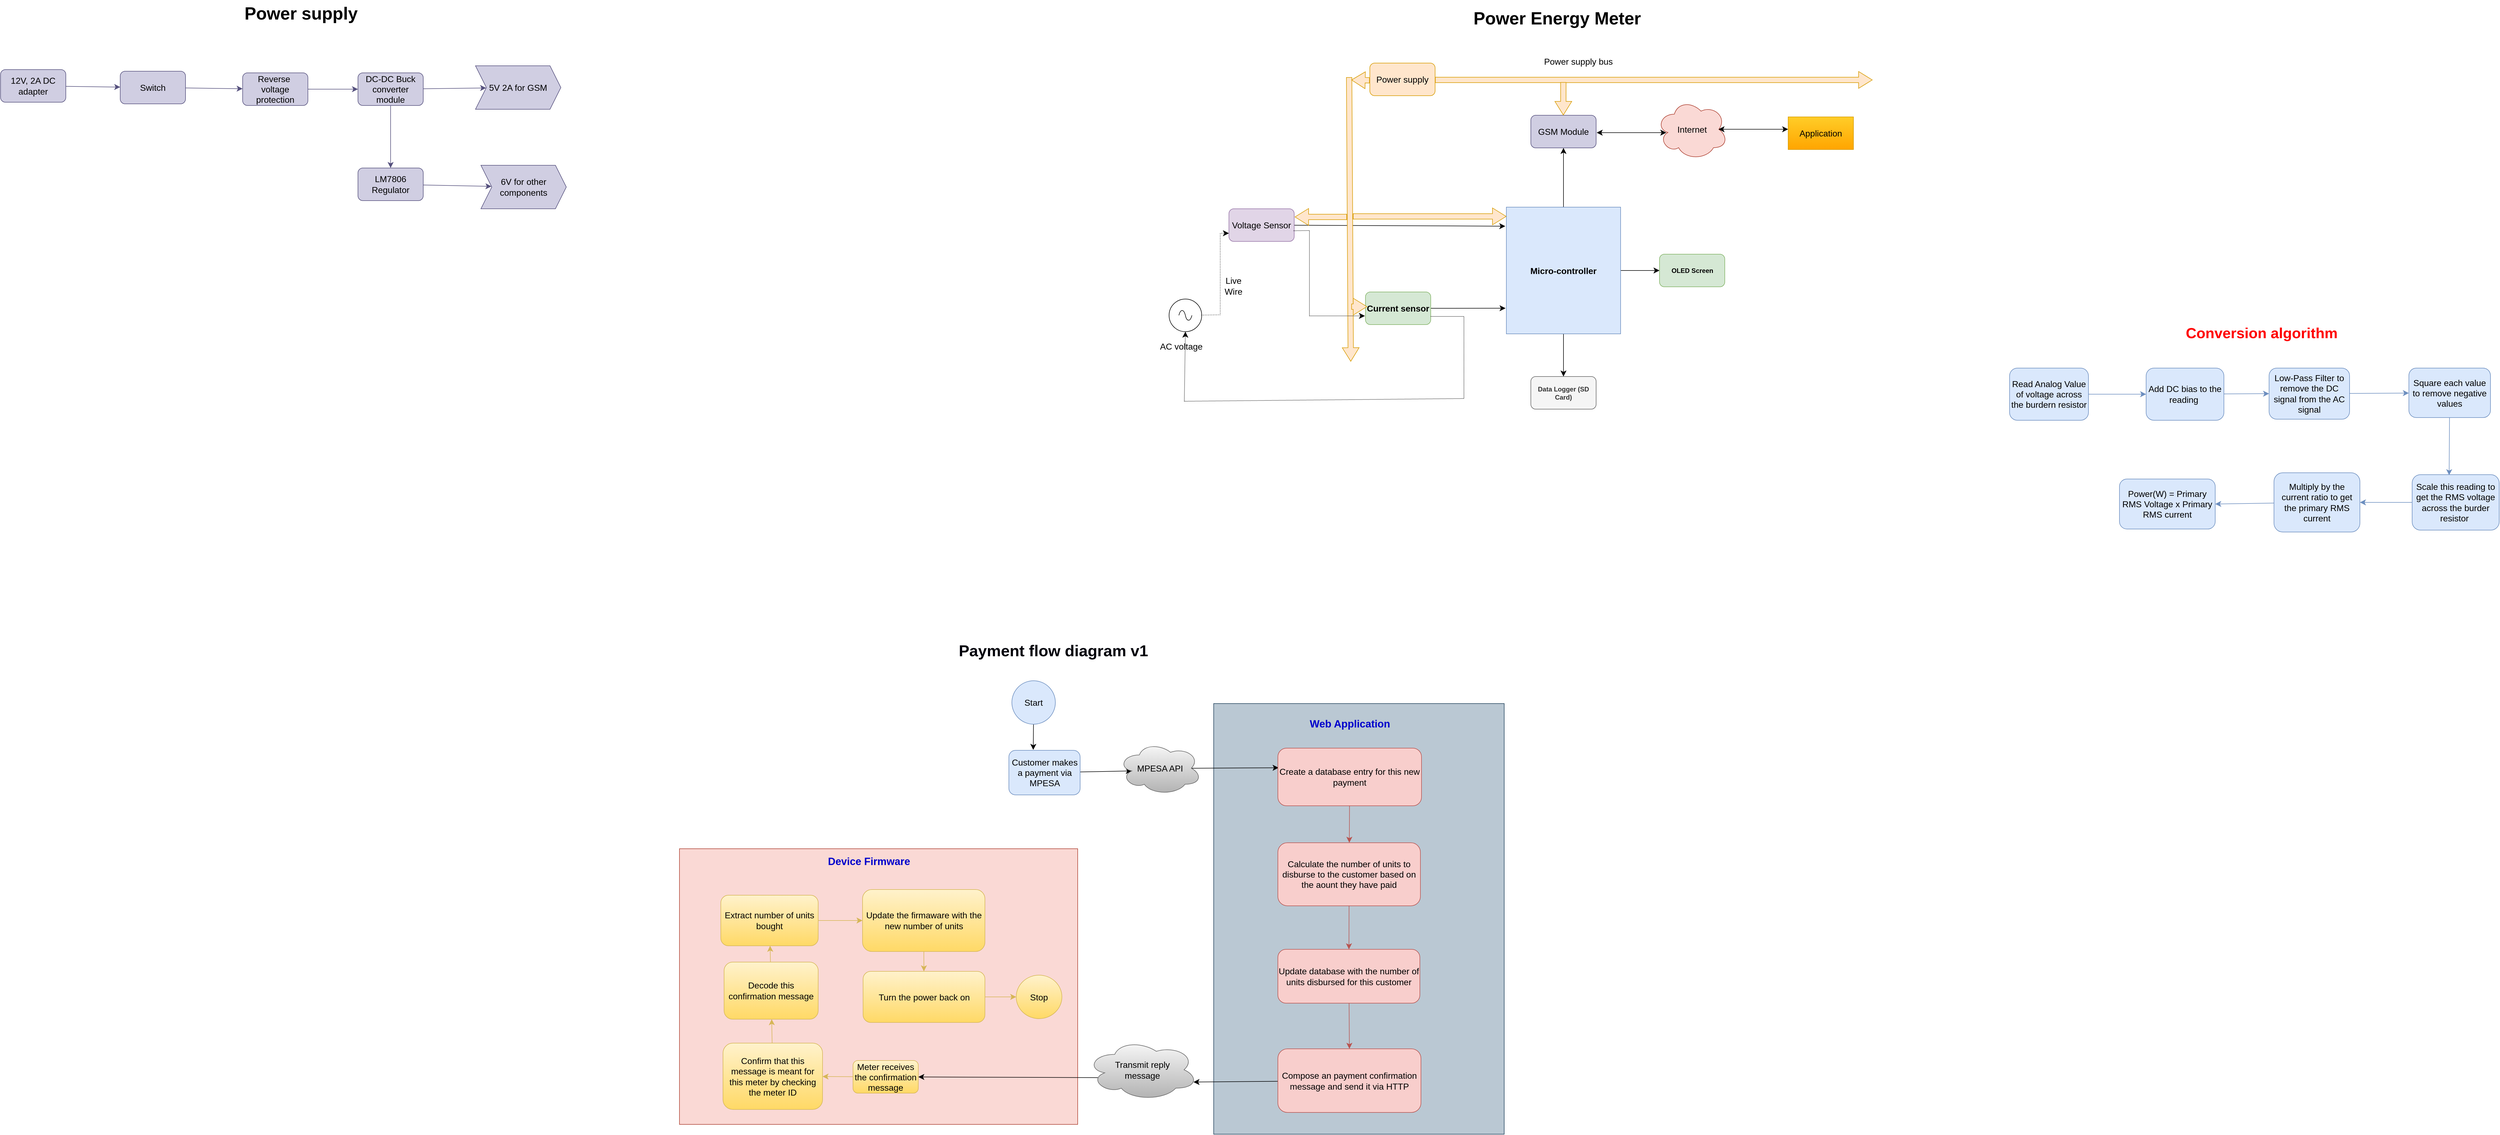 <mxfile version="21.5.1" type="device">
  <diagram name="Page-1" id="AaUq_ZtWOVlTvAVf8FJu">
    <mxGraphModel dx="3646" dy="1063" grid="0" gridSize="10" guides="1" tooltips="1" connect="1" arrows="1" fold="1" page="0" pageScale="1" pageWidth="1654" pageHeight="1169" math="0" shadow="0">
      <root>
        <mxCell id="0" />
        <mxCell id="1" parent="0" />
        <mxCell id="z7cpHbuFiQcaJVe0481w-37" value="" style="whiteSpace=wrap;html=1;fontSize=16;fillColor=#fad9d5;strokeColor=#ae4132;" parent="1" vertex="1">
          <mxGeometry x="-1547" y="1273" width="732" height="507" as="geometry" />
        </mxCell>
        <mxCell id="z7cpHbuFiQcaJVe0481w-19" value="" style="whiteSpace=wrap;html=1;fontSize=16;fillColor=#bac8d3;strokeColor=#23445d;" parent="1" vertex="1">
          <mxGeometry x="-565" y="1006" width="534" height="792" as="geometry" />
        </mxCell>
        <mxCell id="3SbGRUDJCTW1QEdlGTZe-13" style="edgeStyle=none;curved=1;rounded=0;orthogonalLoop=1;jettySize=auto;html=1;entryX=0.5;entryY=1;entryDx=0;entryDy=0;fontSize=12;startSize=8;endSize=8;" parent="1" source="3SbGRUDJCTW1QEdlGTZe-1" target="3SbGRUDJCTW1QEdlGTZe-7" edge="1">
          <mxGeometry relative="1" as="geometry" />
        </mxCell>
        <mxCell id="3SbGRUDJCTW1QEdlGTZe-39" style="edgeStyle=none;shape=connector;rounded=0;orthogonalLoop=1;jettySize=auto;html=1;entryX=0;entryY=0.5;entryDx=0;entryDy=0;labelBackgroundColor=default;strokeColor=default;fontFamily=Helvetica;fontSize=12;fontColor=default;endArrow=classic;startSize=8;endSize=8;" parent="1" source="3SbGRUDJCTW1QEdlGTZe-1" target="3SbGRUDJCTW1QEdlGTZe-38" edge="1">
          <mxGeometry relative="1" as="geometry" />
        </mxCell>
        <mxCell id="3SbGRUDJCTW1QEdlGTZe-41" style="edgeStyle=none;shape=connector;rounded=0;orthogonalLoop=1;jettySize=auto;html=1;entryX=0.5;entryY=0;entryDx=0;entryDy=0;labelBackgroundColor=default;strokeColor=default;fontFamily=Helvetica;fontSize=12;fontColor=default;endArrow=classic;startSize=8;endSize=8;" parent="1" source="3SbGRUDJCTW1QEdlGTZe-1" target="3SbGRUDJCTW1QEdlGTZe-40" edge="1">
          <mxGeometry relative="1" as="geometry" />
        </mxCell>
        <mxCell id="3SbGRUDJCTW1QEdlGTZe-1" value="&lt;b&gt;Micro-controller&lt;/b&gt;" style="whiteSpace=wrap;html=1;fontSize=16;fillColor=#dae8fc;strokeColor=#6c8ebf;" parent="1" vertex="1">
          <mxGeometry x="-27" y="93" width="210" height="233" as="geometry" />
        </mxCell>
        <mxCell id="3SbGRUDJCTW1QEdlGTZe-11" style="edgeStyle=none;curved=1;rounded=0;orthogonalLoop=1;jettySize=auto;html=1;fontSize=12;startSize=8;endSize=8;" parent="1" source="3SbGRUDJCTW1QEdlGTZe-3" edge="1">
          <mxGeometry relative="1" as="geometry">
            <mxPoint x="-29" y="128" as="targetPoint" />
          </mxGeometry>
        </mxCell>
        <mxCell id="3SbGRUDJCTW1QEdlGTZe-3" value="Voltage Sensor" style="rounded=1;whiteSpace=wrap;html=1;fontSize=16;fillColor=#e1d5e7;strokeColor=#9673a6;" parent="1" vertex="1">
          <mxGeometry x="-537" y="96" width="120" height="60" as="geometry" />
        </mxCell>
        <mxCell id="3SbGRUDJCTW1QEdlGTZe-12" style="edgeStyle=none;curved=1;rounded=0;orthogonalLoop=1;jettySize=auto;html=1;entryX=-0.007;entryY=0.798;entryDx=0;entryDy=0;entryPerimeter=0;fontSize=12;startSize=8;endSize=8;" parent="1" source="3SbGRUDJCTW1QEdlGTZe-5" target="3SbGRUDJCTW1QEdlGTZe-1" edge="1">
          <mxGeometry relative="1" as="geometry" />
        </mxCell>
        <mxCell id="3SbGRUDJCTW1QEdlGTZe-5" value="&lt;b&gt;Current sensor&lt;/b&gt;" style="rounded=1;whiteSpace=wrap;html=1;fontSize=16;fillColor=#d5e8d4;strokeColor=#82b366;" parent="1" vertex="1">
          <mxGeometry x="-286" y="249" width="120" height="60" as="geometry" />
        </mxCell>
        <mxCell id="3SbGRUDJCTW1QEdlGTZe-6" value="Power supply" style="rounded=1;whiteSpace=wrap;html=1;fontSize=16;fillColor=#ffe6cc;strokeColor=#d79b00;" parent="1" vertex="1">
          <mxGeometry x="-278" y="-172" width="120" height="60" as="geometry" />
        </mxCell>
        <mxCell id="3SbGRUDJCTW1QEdlGTZe-7" value="GSM Module" style="rounded=1;whiteSpace=wrap;html=1;fontSize=16;fillColor=#d0cee2;strokeColor=#56517e;" parent="1" vertex="1">
          <mxGeometry x="18" y="-76" width="120" height="60" as="geometry" />
        </mxCell>
        <mxCell id="3SbGRUDJCTW1QEdlGTZe-8" value="Internet" style="ellipse;shape=cloud;whiteSpace=wrap;html=1;fontSize=16;fillColor=#fad9d5;strokeColor=#ae4132;" parent="1" vertex="1">
          <mxGeometry x="249" y="-106" width="131" height="112" as="geometry" />
        </mxCell>
        <mxCell id="3SbGRUDJCTW1QEdlGTZe-9" value="Application" style="whiteSpace=wrap;html=1;fontSize=16;fillColor=#ffcd28;gradientColor=#ffa500;strokeColor=#d79b00;" parent="1" vertex="1">
          <mxGeometry x="491" y="-73" width="120" height="60" as="geometry" />
        </mxCell>
        <mxCell id="3SbGRUDJCTW1QEdlGTZe-18" value="" style="shape=flexArrow;endArrow=classic;html=1;rounded=0;fontSize=12;startSize=8;endSize=8;curved=1;fillColor=#ffe6cc;strokeColor=#d79b00;" parent="1" edge="1">
          <mxGeometry width="50" height="50" relative="1" as="geometry">
            <mxPoint x="-158" y="-141" as="sourcePoint" />
            <mxPoint x="646" y="-141" as="targetPoint" />
          </mxGeometry>
        </mxCell>
        <mxCell id="3SbGRUDJCTW1QEdlGTZe-19" value="" style="shape=flexArrow;endArrow=classic;html=1;rounded=0;fontSize=12;startSize=8;endSize=8;curved=1;fillColor=#ffe6cc;strokeColor=#d79b00;" parent="1" edge="1">
          <mxGeometry width="50" height="50" relative="1" as="geometry">
            <mxPoint x="-316" y="-146" as="sourcePoint" />
            <mxPoint x="-313" y="377" as="targetPoint" />
          </mxGeometry>
        </mxCell>
        <mxCell id="3SbGRUDJCTW1QEdlGTZe-20" value="" style="shape=flexArrow;endArrow=classic;html=1;rounded=0;fontSize=12;startSize=8;endSize=8;curved=1;fillColor=#ffe6cc;strokeColor=#d79b00;" parent="1" edge="1">
          <mxGeometry width="50" height="50" relative="1" as="geometry">
            <mxPoint x="-320" y="111" as="sourcePoint" />
            <mxPoint x="-416" y="111" as="targetPoint" />
          </mxGeometry>
        </mxCell>
        <mxCell id="3SbGRUDJCTW1QEdlGTZe-21" value="" style="shape=flexArrow;endArrow=classic;html=1;rounded=0;fontSize=12;startSize=8;endSize=8;curved=1;entryX=0;entryY=0.5;entryDx=0;entryDy=0;fillColor=#ffe6cc;strokeColor=#d79b00;" parent="1" edge="1">
          <mxGeometry width="50" height="50" relative="1" as="geometry">
            <mxPoint x="-312" y="276" as="sourcePoint" />
            <mxPoint x="-283" y="276" as="targetPoint" />
          </mxGeometry>
        </mxCell>
        <mxCell id="3SbGRUDJCTW1QEdlGTZe-24" value="" style="shape=flexArrow;endArrow=classic;html=1;rounded=0;fontSize=12;startSize=8;endSize=8;curved=1;exitX=-0.002;exitY=0.529;exitDx=0;exitDy=0;exitPerimeter=0;fillColor=#ffe6cc;strokeColor=#d79b00;" parent="1" source="3SbGRUDJCTW1QEdlGTZe-6" edge="1">
          <mxGeometry width="50" height="50" relative="1" as="geometry">
            <mxPoint x="-226" y="-60" as="sourcePoint" />
            <mxPoint x="-312" y="-141" as="targetPoint" />
          </mxGeometry>
        </mxCell>
        <mxCell id="3SbGRUDJCTW1QEdlGTZe-27" style="edgeStyle=none;rounded=0;orthogonalLoop=1;jettySize=auto;html=1;entryX=0;entryY=0.75;entryDx=0;entryDy=0;fontSize=12;startSize=8;endSize=8;dashed=1;dashPattern=1 2;" parent="1" source="3SbGRUDJCTW1QEdlGTZe-25" target="3SbGRUDJCTW1QEdlGTZe-3" edge="1">
          <mxGeometry relative="1" as="geometry">
            <Array as="points">
              <mxPoint x="-553" y="291" />
              <mxPoint x="-553" y="141" />
            </Array>
          </mxGeometry>
        </mxCell>
        <mxCell id="3SbGRUDJCTW1QEdlGTZe-25" value="" style="pointerEvents=1;verticalLabelPosition=bottom;shadow=0;dashed=0;align=center;html=1;verticalAlign=top;shape=mxgraph.electrical.signal_sources.source;aspect=fixed;points=[[0.5,0,0],[1,0.5,0],[0.5,1,0],[0,0.5,0]];elSignalType=ac;fontSize=16;" parent="1" vertex="1">
          <mxGeometry x="-647" y="262" width="60" height="60" as="geometry" />
        </mxCell>
        <mxCell id="3SbGRUDJCTW1QEdlGTZe-26" value="" style="edgeStyle=none;orthogonalLoop=1;jettySize=auto;html=1;rounded=0;fontSize=12;startSize=8;endSize=8;exitX=0.99;exitY=0.673;exitDx=0;exitDy=0;exitPerimeter=0;dashed=1;dashPattern=1 1;" parent="1" source="3SbGRUDJCTW1QEdlGTZe-3" edge="1">
          <mxGeometry width="140" relative="1" as="geometry">
            <mxPoint x="-365" y="293" as="sourcePoint" />
            <mxPoint x="-287" y="293" as="targetPoint" />
            <Array as="points">
              <mxPoint x="-389" y="136" />
              <mxPoint x="-389" y="293" />
            </Array>
          </mxGeometry>
        </mxCell>
        <mxCell id="3SbGRUDJCTW1QEdlGTZe-28" value="AC voltage" style="text;html=1;align=center;verticalAlign=middle;resizable=0;points=[];autosize=1;strokeColor=none;fillColor=none;fontSize=16;" parent="1" vertex="1">
          <mxGeometry x="-673" y="333" width="96" height="31" as="geometry" />
        </mxCell>
        <mxCell id="3SbGRUDJCTW1QEdlGTZe-29" value="Live&lt;br&gt;Wire" style="text;html=1;align=center;verticalAlign=middle;resizable=0;points=[];autosize=1;strokeColor=none;fillColor=none;fontSize=16;" parent="1" vertex="1">
          <mxGeometry x="-555" y="213" width="51" height="50" as="geometry" />
        </mxCell>
        <mxCell id="3SbGRUDJCTW1QEdlGTZe-30" value="&lt;b&gt;&lt;font style=&quot;font-size: 32px;&quot;&gt;Power Energy Meter&lt;/font&gt;&lt;/b&gt;" style="text;html=1;align=center;verticalAlign=middle;resizable=0;points=[];autosize=1;strokeColor=none;fillColor=none;fontSize=16;" parent="1" vertex="1">
          <mxGeometry x="-97" y="-279" width="326" height="50" as="geometry" />
        </mxCell>
        <mxCell id="3SbGRUDJCTW1QEdlGTZe-32" value="" style="edgeStyle=none;orthogonalLoop=1;jettySize=auto;html=1;rounded=0;fontSize=12;startSize=8;endSize=8;exitX=1;exitY=0.75;exitDx=0;exitDy=0;dashed=1;dashPattern=1 1;entryX=0.5;entryY=1;entryDx=0;entryDy=0;entryPerimeter=0;" parent="1" source="3SbGRUDJCTW1QEdlGTZe-5" target="3SbGRUDJCTW1QEdlGTZe-25" edge="1">
          <mxGeometry width="140" relative="1" as="geometry">
            <mxPoint x="-226" y="329" as="sourcePoint" />
            <mxPoint x="-105" y="397" as="targetPoint" />
            <Array as="points">
              <mxPoint x="-105" y="294" />
              <mxPoint x="-105" y="445" />
              <mxPoint x="-619" y="450" />
            </Array>
          </mxGeometry>
        </mxCell>
        <mxCell id="3SbGRUDJCTW1QEdlGTZe-33" value="" style="shape=flexArrow;endArrow=classic;html=1;rounded=0;labelBackgroundColor=default;strokeColor=#d79b00;fontFamily=Helvetica;fontSize=12;fontColor=default;startSize=8;endSize=8;entryX=0;entryY=0.073;entryDx=0;entryDy=0;entryPerimeter=0;fillColor=#ffe6cc;" parent="1" target="3SbGRUDJCTW1QEdlGTZe-1" edge="1">
          <mxGeometry width="50" height="50" relative="1" as="geometry">
            <mxPoint x="-309" y="110" as="sourcePoint" />
            <mxPoint x="-29" y="114" as="targetPoint" />
          </mxGeometry>
        </mxCell>
        <mxCell id="3SbGRUDJCTW1QEdlGTZe-34" value="" style="shape=flexArrow;endArrow=classic;html=1;rounded=0;labelBackgroundColor=default;strokeColor=#d79b00;fontFamily=Helvetica;fontSize=12;fontColor=default;startSize=8;endSize=8;entryX=0.458;entryY=-0.002;entryDx=0;entryDy=0;entryPerimeter=0;fillColor=#ffe6cc;" parent="1" edge="1">
          <mxGeometry width="50" height="50" relative="1" as="geometry">
            <mxPoint x="77.75" y="-136.88" as="sourcePoint" />
            <mxPoint x="77.71" y="-76" as="targetPoint" />
          </mxGeometry>
        </mxCell>
        <mxCell id="3SbGRUDJCTW1QEdlGTZe-38" value="&lt;b&gt;OLED Screen&lt;/b&gt;" style="rounded=1;whiteSpace=wrap;html=1;fontFamily=Helvetica;fontSize=12;fillColor=#d5e8d4;strokeColor=#82b366;" parent="1" vertex="1">
          <mxGeometry x="254.5" y="179.5" width="120" height="60" as="geometry" />
        </mxCell>
        <mxCell id="3SbGRUDJCTW1QEdlGTZe-40" value="&lt;b&gt;Data Logger (SD Card)&lt;/b&gt;" style="rounded=1;whiteSpace=wrap;html=1;fontFamily=Helvetica;fontSize=12;fontColor=#333333;fillColor=#f5f5f5;strokeColor=#666666;" parent="1" vertex="1">
          <mxGeometry x="18" y="404.5" width="120" height="60" as="geometry" />
        </mxCell>
        <mxCell id="ua16fLV8MAHk03jjQN-O-9" style="edgeStyle=none;curved=1;rounded=0;orthogonalLoop=1;jettySize=auto;html=1;entryX=0;entryY=0.5;entryDx=0;entryDy=0;fontSize=12;startSize=8;endSize=8;fillColor=#dae8fc;strokeColor=#6c8ebf;" parent="1" source="ua16fLV8MAHk03jjQN-O-1" target="ua16fLV8MAHk03jjQN-O-2" edge="1">
          <mxGeometry relative="1" as="geometry" />
        </mxCell>
        <mxCell id="ua16fLV8MAHk03jjQN-O-1" value="Read Analog Value of voltage across the burdern resistor&lt;br&gt;" style="rounded=1;whiteSpace=wrap;html=1;fontSize=16;fillColor=#dae8fc;strokeColor=#6c8ebf;" parent="1" vertex="1">
          <mxGeometry x="898" y="389" width="145" height="96" as="geometry" />
        </mxCell>
        <mxCell id="ua16fLV8MAHk03jjQN-O-10" style="edgeStyle=none;curved=1;rounded=0;orthogonalLoop=1;jettySize=auto;html=1;entryX=0;entryY=0.5;entryDx=0;entryDy=0;fontSize=12;startSize=8;endSize=8;fillColor=#dae8fc;strokeColor=#6c8ebf;" parent="1" source="ua16fLV8MAHk03jjQN-O-2" target="ua16fLV8MAHk03jjQN-O-3" edge="1">
          <mxGeometry relative="1" as="geometry" />
        </mxCell>
        <mxCell id="ua16fLV8MAHk03jjQN-O-2" value="Add DC bias to the reading&amp;nbsp;" style="rounded=1;whiteSpace=wrap;html=1;fontSize=16;fillColor=#dae8fc;strokeColor=#6c8ebf;" parent="1" vertex="1">
          <mxGeometry x="1149" y="389" width="143" height="96" as="geometry" />
        </mxCell>
        <mxCell id="ua16fLV8MAHk03jjQN-O-11" style="edgeStyle=none;curved=1;rounded=0;orthogonalLoop=1;jettySize=auto;html=1;fontSize=12;startSize=8;endSize=8;fillColor=#dae8fc;strokeColor=#6c8ebf;" parent="1" source="ua16fLV8MAHk03jjQN-O-3" target="ua16fLV8MAHk03jjQN-O-4" edge="1">
          <mxGeometry relative="1" as="geometry" />
        </mxCell>
        <mxCell id="ua16fLV8MAHk03jjQN-O-3" value="Low-Pass Filter to remove the DC signal from the AC signal" style="rounded=1;whiteSpace=wrap;html=1;fontSize=16;fillColor=#dae8fc;strokeColor=#6c8ebf;" parent="1" vertex="1">
          <mxGeometry x="1375" y="389" width="148" height="94" as="geometry" />
        </mxCell>
        <mxCell id="ua16fLV8MAHk03jjQN-O-12" style="edgeStyle=none;curved=1;rounded=0;orthogonalLoop=1;jettySize=auto;html=1;entryX=0.425;entryY=0.01;entryDx=0;entryDy=0;entryPerimeter=0;fontSize=12;startSize=8;endSize=8;fillColor=#dae8fc;strokeColor=#6c8ebf;" parent="1" source="ua16fLV8MAHk03jjQN-O-4" target="ua16fLV8MAHk03jjQN-O-5" edge="1">
          <mxGeometry relative="1" as="geometry" />
        </mxCell>
        <mxCell id="ua16fLV8MAHk03jjQN-O-4" value="Square each value to remove negative values" style="rounded=1;whiteSpace=wrap;html=1;fontSize=16;fillColor=#dae8fc;strokeColor=#6c8ebf;" parent="1" vertex="1">
          <mxGeometry x="1632" y="389" width="150" height="91" as="geometry" />
        </mxCell>
        <mxCell id="ua16fLV8MAHk03jjQN-O-13" style="edgeStyle=none;curved=1;rounded=0;orthogonalLoop=1;jettySize=auto;html=1;entryX=1;entryY=0.5;entryDx=0;entryDy=0;fontSize=12;startSize=8;endSize=8;fillColor=#dae8fc;strokeColor=#6c8ebf;" parent="1" source="ua16fLV8MAHk03jjQN-O-5" target="ua16fLV8MAHk03jjQN-O-6" edge="1">
          <mxGeometry relative="1" as="geometry" />
        </mxCell>
        <mxCell id="ua16fLV8MAHk03jjQN-O-5" value="Scale this reading to get the RMS voltage across the burder resistor&amp;nbsp;" style="rounded=1;whiteSpace=wrap;html=1;fontSize=16;fillColor=#dae8fc;strokeColor=#6c8ebf;" parent="1" vertex="1">
          <mxGeometry x="1638" y="585" width="160" height="102" as="geometry" />
        </mxCell>
        <mxCell id="ua16fLV8MAHk03jjQN-O-14" style="edgeStyle=none;curved=1;rounded=0;orthogonalLoop=1;jettySize=auto;html=1;entryX=1;entryY=0.5;entryDx=0;entryDy=0;fontSize=12;startSize=8;endSize=8;fillColor=#dae8fc;strokeColor=#6c8ebf;" parent="1" source="ua16fLV8MAHk03jjQN-O-6" target="ua16fLV8MAHk03jjQN-O-8" edge="1">
          <mxGeometry relative="1" as="geometry" />
        </mxCell>
        <mxCell id="ua16fLV8MAHk03jjQN-O-6" value="Multiply by the current ratio to get the primary RMS current" style="rounded=1;whiteSpace=wrap;html=1;fontSize=16;fillColor=#dae8fc;strokeColor=#6c8ebf;" parent="1" vertex="1">
          <mxGeometry x="1384" y="581.5" width="158" height="109" as="geometry" />
        </mxCell>
        <mxCell id="ua16fLV8MAHk03jjQN-O-8" value="Power(W) = Primary RMS Voltage x Primary RMS current" style="rounded=1;whiteSpace=wrap;html=1;fontSize=16;fillColor=#dae8fc;strokeColor=#6c8ebf;" parent="1" vertex="1">
          <mxGeometry x="1100" y="593" width="176" height="92" as="geometry" />
        </mxCell>
        <mxCell id="ua16fLV8MAHk03jjQN-O-15" value="&lt;b&gt;&lt;font color=&quot;#ff0000&quot; style=&quot;font-size: 27px;&quot;&gt;Conversion algorithm&lt;/font&gt;&lt;/b&gt;" style="text;html=1;align=center;verticalAlign=middle;resizable=0;points=[];autosize=1;strokeColor=none;fillColor=none;fontSize=16;" parent="1" vertex="1">
          <mxGeometry x="1212" y="303" width="297" height="44" as="geometry" />
        </mxCell>
        <mxCell id="z7cpHbuFiQcaJVe0481w-1" value="&lt;font color=&quot;#00000a&quot; style=&quot;font-size: 29px;&quot;&gt;&lt;b style=&quot;&quot;&gt;Payment flow diagram v1&lt;/b&gt;&lt;/font&gt;" style="text;html=1;align=center;verticalAlign=middle;resizable=0;points=[];autosize=1;strokeColor=none;fillColor=none;fontSize=16;strokeWidth=2;perimeterSpacing=4;" parent="1" vertex="1">
          <mxGeometry x="-1043" y="885" width="366" height="47" as="geometry" />
        </mxCell>
        <mxCell id="z7cpHbuFiQcaJVe0481w-17" style="edgeStyle=none;curved=1;rounded=0;orthogonalLoop=1;jettySize=auto;html=1;entryX=0.16;entryY=0.55;entryDx=0;entryDy=0;entryPerimeter=0;fontSize=12;startSize=8;endSize=8;" parent="1" source="z7cpHbuFiQcaJVe0481w-2" target="z7cpHbuFiQcaJVe0481w-4" edge="1">
          <mxGeometry relative="1" as="geometry" />
        </mxCell>
        <mxCell id="z7cpHbuFiQcaJVe0481w-2" value="Customer makes a payment via MPESA" style="rounded=1;whiteSpace=wrap;html=1;fontSize=16;fillColor=#dae8fc;strokeColor=#6c8ebf;" parent="1" vertex="1">
          <mxGeometry x="-941.5" y="1092" width="131" height="82" as="geometry" />
        </mxCell>
        <mxCell id="z7cpHbuFiQcaJVe0481w-21" style="edgeStyle=none;curved=1;rounded=0;orthogonalLoop=1;jettySize=auto;html=1;entryX=0.342;entryY=-0.01;entryDx=0;entryDy=0;entryPerimeter=0;fontSize=12;startSize=8;endSize=8;" parent="1" source="z7cpHbuFiQcaJVe0481w-3" target="z7cpHbuFiQcaJVe0481w-2" edge="1">
          <mxGeometry relative="1" as="geometry" />
        </mxCell>
        <mxCell id="z7cpHbuFiQcaJVe0481w-3" value="Start" style="ellipse;whiteSpace=wrap;html=1;fontSize=16;fillColor=#dae8fc;strokeColor=#6c8ebf;" parent="1" vertex="1">
          <mxGeometry x="-936" y="964" width="80" height="80" as="geometry" />
        </mxCell>
        <mxCell id="z7cpHbuFiQcaJVe0481w-16" style="edgeStyle=none;curved=1;rounded=0;orthogonalLoop=1;jettySize=auto;html=1;entryX=0.005;entryY=0.34;entryDx=0;entryDy=0;entryPerimeter=0;fontSize=12;startSize=8;endSize=8;exitX=0.875;exitY=0.5;exitDx=0;exitDy=0;exitPerimeter=0;" parent="1" source="z7cpHbuFiQcaJVe0481w-4" target="z7cpHbuFiQcaJVe0481w-5" edge="1">
          <mxGeometry relative="1" as="geometry" />
        </mxCell>
        <mxCell id="z7cpHbuFiQcaJVe0481w-4" value="MPESA API" style="ellipse;shape=cloud;whiteSpace=wrap;html=1;fontSize=16;fillColor=#f5f5f5;strokeColor=#666666;gradientColor=#b3b3b3;" parent="1" vertex="1">
          <mxGeometry x="-740" y="1076" width="153" height="98" as="geometry" />
        </mxCell>
        <mxCell id="z7cpHbuFiQcaJVe0481w-10" style="edgeStyle=none;curved=1;rounded=0;orthogonalLoop=1;jettySize=auto;html=1;fontSize=12;startSize=8;endSize=8;fillColor=#f8cecc;strokeColor=#b85450;" parent="1" source="z7cpHbuFiQcaJVe0481w-5" target="z7cpHbuFiQcaJVe0481w-6" edge="1">
          <mxGeometry relative="1" as="geometry" />
        </mxCell>
        <mxCell id="z7cpHbuFiQcaJVe0481w-5" value="Create a database entry for this new payment" style="rounded=1;whiteSpace=wrap;html=1;fontSize=16;fillColor=#f8cecc;strokeColor=#b85450;" parent="1" vertex="1">
          <mxGeometry x="-447" y="1088" width="264" height="106" as="geometry" />
        </mxCell>
        <mxCell id="z7cpHbuFiQcaJVe0481w-12" style="edgeStyle=none;curved=1;rounded=0;orthogonalLoop=1;jettySize=auto;html=1;fontSize=12;startSize=8;endSize=8;fillColor=#f8cecc;strokeColor=#b85450;" parent="1" source="z7cpHbuFiQcaJVe0481w-6" target="z7cpHbuFiQcaJVe0481w-7" edge="1">
          <mxGeometry relative="1" as="geometry" />
        </mxCell>
        <mxCell id="z7cpHbuFiQcaJVe0481w-6" value="Calculate the number of units to disburse to the customer based on the aount they have paid&lt;br&gt;" style="rounded=1;whiteSpace=wrap;html=1;fontSize=16;fillColor=#f8cecc;strokeColor=#b85450;" parent="1" vertex="1">
          <mxGeometry x="-447" y="1262" width="262" height="116" as="geometry" />
        </mxCell>
        <mxCell id="z7cpHbuFiQcaJVe0481w-13" style="edgeStyle=none;curved=1;rounded=0;orthogonalLoop=1;jettySize=auto;html=1;entryX=0.5;entryY=0;entryDx=0;entryDy=0;fontSize=12;startSize=8;endSize=8;fillColor=#f8cecc;strokeColor=#b85450;" parent="1" source="z7cpHbuFiQcaJVe0481w-7" target="z7cpHbuFiQcaJVe0481w-8" edge="1">
          <mxGeometry relative="1" as="geometry" />
        </mxCell>
        <mxCell id="z7cpHbuFiQcaJVe0481w-7" value="Update database with the number of units disbursed for this customer" style="rounded=1;whiteSpace=wrap;html=1;fontSize=16;fillColor=#f8cecc;strokeColor=#b85450;" parent="1" vertex="1">
          <mxGeometry x="-447" y="1458" width="261" height="99" as="geometry" />
        </mxCell>
        <mxCell id="z7cpHbuFiQcaJVe0481w-15" style="edgeStyle=none;curved=1;rounded=0;orthogonalLoop=1;jettySize=auto;html=1;entryX=0.96;entryY=0.7;entryDx=0;entryDy=0;entryPerimeter=0;fontSize=12;startSize=8;endSize=8;" parent="1" source="z7cpHbuFiQcaJVe0481w-8" target="z7cpHbuFiQcaJVe0481w-9" edge="1">
          <mxGeometry relative="1" as="geometry" />
        </mxCell>
        <mxCell id="z7cpHbuFiQcaJVe0481w-8" value="Compose an payment confirmation message and send it via HTTP" style="rounded=1;whiteSpace=wrap;html=1;fontSize=16;fillColor=#f8cecc;strokeColor=#b85450;" parent="1" vertex="1">
          <mxGeometry x="-447" y="1641" width="263" height="117" as="geometry" />
        </mxCell>
        <mxCell id="z7cpHbuFiQcaJVe0481w-27" value="" style="edgeStyle=none;curved=1;rounded=0;orthogonalLoop=1;jettySize=auto;html=1;fontSize=12;startSize=8;endSize=8;exitX=0.098;exitY=0.628;exitDx=0;exitDy=0;exitPerimeter=0;" parent="1" source="z7cpHbuFiQcaJVe0481w-9" target="z7cpHbuFiQcaJVe0481w-22" edge="1">
          <mxGeometry relative="1" as="geometry">
            <mxPoint x="-838.524" y="1698.28" as="sourcePoint" />
          </mxGeometry>
        </mxCell>
        <mxCell id="z7cpHbuFiQcaJVe0481w-9" value="Transmit reply &lt;br&gt;message" style="ellipse;shape=cloud;whiteSpace=wrap;html=1;fontSize=16;fillColor=#f5f5f5;strokeColor=#666666;gradientColor=#b3b3b3;" parent="1" vertex="1">
          <mxGeometry x="-798" y="1623" width="204" height="113" as="geometry" />
        </mxCell>
        <mxCell id="z7cpHbuFiQcaJVe0481w-20" value="&lt;font color=&quot;#0000cc&quot; style=&quot;font-size: 19px;&quot;&gt;&lt;b style=&quot;&quot;&gt;Web Application&lt;/b&gt;&lt;/font&gt;" style="text;html=1;align=center;verticalAlign=middle;resizable=0;points=[];autosize=1;strokeColor=none;fillColor=none;fontSize=16;" parent="1" vertex="1">
          <mxGeometry x="-398.5" y="1026" width="166" height="35" as="geometry" />
        </mxCell>
        <mxCell id="z7cpHbuFiQcaJVe0481w-28" value="" style="edgeStyle=none;curved=1;rounded=0;orthogonalLoop=1;jettySize=auto;html=1;fontSize=12;startSize=8;endSize=8;fillColor=#fff2cc;gradientColor=#ffd966;strokeColor=#d6b656;" parent="1" source="z7cpHbuFiQcaJVe0481w-22" target="z7cpHbuFiQcaJVe0481w-26" edge="1">
          <mxGeometry relative="1" as="geometry" />
        </mxCell>
        <mxCell id="z7cpHbuFiQcaJVe0481w-22" value="Meter receives the confirmation message" style="rounded=1;whiteSpace=wrap;html=1;fontSize=16;fillColor=#fff2cc;gradientColor=#ffd966;strokeColor=#d6b656;" parent="1" vertex="1">
          <mxGeometry x="-1228" y="1662.5" width="120" height="60" as="geometry" />
        </mxCell>
        <mxCell id="z7cpHbuFiQcaJVe0481w-30" value="" style="edgeStyle=none;curved=1;rounded=0;orthogonalLoop=1;jettySize=auto;html=1;fontSize=12;startSize=8;endSize=8;fillColor=#fff2cc;strokeColor=#d6b656;gradientColor=#ffd966;" parent="1" source="z7cpHbuFiQcaJVe0481w-23" target="z7cpHbuFiQcaJVe0481w-24" edge="1">
          <mxGeometry relative="1" as="geometry" />
        </mxCell>
        <mxCell id="z7cpHbuFiQcaJVe0481w-23" value="Decode this confirmation message" style="rounded=1;whiteSpace=wrap;html=1;fontSize=16;fillColor=#fff2cc;strokeColor=#d6b656;gradientColor=#ffd966;" parent="1" vertex="1">
          <mxGeometry x="-1465" y="1481.5" width="173" height="105" as="geometry" />
        </mxCell>
        <mxCell id="z7cpHbuFiQcaJVe0481w-34" value="" style="edgeStyle=none;curved=1;rounded=0;orthogonalLoop=1;jettySize=auto;html=1;fontSize=12;startSize=8;endSize=8;fillColor=#fff2cc;strokeColor=#d6b656;gradientColor=#ffd966;" parent="1" source="z7cpHbuFiQcaJVe0481w-24" target="z7cpHbuFiQcaJVe0481w-31" edge="1">
          <mxGeometry relative="1" as="geometry" />
        </mxCell>
        <mxCell id="z7cpHbuFiQcaJVe0481w-24" value="Extract number of units bought" style="rounded=1;whiteSpace=wrap;html=1;fontSize=16;fillColor=#fff2cc;strokeColor=#d6b656;gradientColor=#ffd966;" parent="1" vertex="1">
          <mxGeometry x="-1471" y="1358.5" width="179" height="93" as="geometry" />
        </mxCell>
        <mxCell id="z7cpHbuFiQcaJVe0481w-29" value="" style="edgeStyle=none;curved=1;rounded=0;orthogonalLoop=1;jettySize=auto;html=1;fontSize=12;startSize=8;endSize=8;fillColor=#fff2cc;gradientColor=#ffd966;strokeColor=#d6b656;" parent="1" source="z7cpHbuFiQcaJVe0481w-26" target="z7cpHbuFiQcaJVe0481w-23" edge="1">
          <mxGeometry relative="1" as="geometry" />
        </mxCell>
        <mxCell id="z7cpHbuFiQcaJVe0481w-26" value="Confirm that this message is meant for this meter by checking the meter ID" style="rounded=1;whiteSpace=wrap;html=1;fontSize=16;fillColor=#fff2cc;gradientColor=#ffd966;strokeColor=#d6b656;" parent="1" vertex="1">
          <mxGeometry x="-1467" y="1630.5" width="183" height="122" as="geometry" />
        </mxCell>
        <mxCell id="z7cpHbuFiQcaJVe0481w-35" value="" style="edgeStyle=none;curved=1;rounded=0;orthogonalLoop=1;jettySize=auto;html=1;fontSize=12;startSize=8;endSize=8;fillColor=#fff2cc;strokeColor=#d6b656;gradientColor=#ffd966;" parent="1" source="z7cpHbuFiQcaJVe0481w-31" target="z7cpHbuFiQcaJVe0481w-32" edge="1">
          <mxGeometry relative="1" as="geometry" />
        </mxCell>
        <mxCell id="z7cpHbuFiQcaJVe0481w-31" value="Update the firmaware with the new number of units" style="rounded=1;whiteSpace=wrap;html=1;fontSize=16;fillColor=#fff2cc;strokeColor=#d6b656;gradientColor=#ffd966;" parent="1" vertex="1">
          <mxGeometry x="-1210.5" y="1348" width="225" height="114" as="geometry" />
        </mxCell>
        <mxCell id="z7cpHbuFiQcaJVe0481w-36" value="" style="edgeStyle=none;curved=1;rounded=0;orthogonalLoop=1;jettySize=auto;html=1;fontSize=12;startSize=8;endSize=8;fillColor=#fff2cc;strokeColor=#d6b656;gradientColor=#ffd966;" parent="1" source="z7cpHbuFiQcaJVe0481w-32" target="z7cpHbuFiQcaJVe0481w-33" edge="1">
          <mxGeometry relative="1" as="geometry" />
        </mxCell>
        <mxCell id="z7cpHbuFiQcaJVe0481w-32" value="Turn the power back on" style="rounded=1;whiteSpace=wrap;html=1;fontSize=16;fillColor=#fff2cc;strokeColor=#d6b656;gradientColor=#ffd966;" parent="1" vertex="1">
          <mxGeometry x="-1209.5" y="1498.5" width="224" height="94" as="geometry" />
        </mxCell>
        <mxCell id="z7cpHbuFiQcaJVe0481w-33" value="Stop" style="ellipse;whiteSpace=wrap;html=1;fontSize=16;fillColor=#fff2cc;strokeColor=#d6b656;gradientColor=#ffd966;" parent="1" vertex="1">
          <mxGeometry x="-928" y="1505.5" width="84" height="80" as="geometry" />
        </mxCell>
        <mxCell id="z7cpHbuFiQcaJVe0481w-38" value="&lt;font color=&quot;#0000cc&quot;&gt;&lt;span style=&quot;font-size: 19px;&quot;&gt;&lt;b&gt;Device Firmware&lt;/b&gt;&lt;/span&gt;&lt;/font&gt;" style="text;html=1;align=center;verticalAlign=middle;resizable=0;points=[];autosize=1;strokeColor=none;fillColor=none;fontSize=16;" parent="1" vertex="1">
          <mxGeometry x="-1284" y="1279" width="169" height="35" as="geometry" />
        </mxCell>
        <mxCell id="z7cpHbuFiQcaJVe0481w-39" value="" style="endArrow=classic;startArrow=classic;html=1;rounded=0;fontSize=12;startSize=8;endSize=8;curved=1;entryX=0.137;entryY=0.554;entryDx=0;entryDy=0;entryPerimeter=0;" parent="1" target="3SbGRUDJCTW1QEdlGTZe-8" edge="1">
          <mxGeometry width="50" height="50" relative="1" as="geometry">
            <mxPoint x="139" y="-44" as="sourcePoint" />
            <mxPoint x="187" y="-66" as="targetPoint" />
          </mxGeometry>
        </mxCell>
        <mxCell id="z7cpHbuFiQcaJVe0481w-40" value="" style="endArrow=classic;startArrow=classic;html=1;rounded=0;fontSize=12;startSize=8;endSize=8;curved=1;entryX=0.137;entryY=0.554;entryDx=0;entryDy=0;entryPerimeter=0;" parent="1" edge="1">
          <mxGeometry width="50" height="50" relative="1" as="geometry">
            <mxPoint x="363" y="-50.29" as="sourcePoint" />
            <mxPoint x="491" y="-50.29" as="targetPoint" />
          </mxGeometry>
        </mxCell>
        <mxCell id="z7cpHbuFiQcaJVe0481w-41" value="Power supply bus" style="text;html=1;align=center;verticalAlign=middle;resizable=0;points=[];autosize=1;strokeColor=none;fillColor=none;fontSize=16;" parent="1" vertex="1">
          <mxGeometry x="33" y="-191" width="144" height="31" as="geometry" />
        </mxCell>
        <mxCell id="z7cpHbuFiQcaJVe0481w-42" value="&lt;b&gt;&lt;font style=&quot;font-size: 32px;&quot;&gt;Power supply&lt;/font&gt;&lt;/b&gt;" style="text;html=1;align=center;verticalAlign=middle;resizable=0;points=[];autosize=1;strokeColor=none;fillColor=none;fontSize=16;" parent="1" vertex="1">
          <mxGeometry x="-2356" y="-288" width="226" height="50" as="geometry" />
        </mxCell>
        <mxCell id="z7cpHbuFiQcaJVe0481w-52" value="" style="edgeStyle=none;curved=1;rounded=0;orthogonalLoop=1;jettySize=auto;html=1;fontSize=12;startSize=8;endSize=8;fillColor=#d0cee2;strokeColor=#56517e;" parent="1" source="z7cpHbuFiQcaJVe0481w-44" target="z7cpHbuFiQcaJVe0481w-48" edge="1">
          <mxGeometry relative="1" as="geometry" />
        </mxCell>
        <mxCell id="z7cpHbuFiQcaJVe0481w-44" value="12V, 2A DC adapter" style="rounded=1;whiteSpace=wrap;html=1;fontSize=16;fillColor=#d0cee2;strokeColor=#56517e;" parent="1" vertex="1">
          <mxGeometry x="-2795" y="-160" width="120" height="60" as="geometry" />
        </mxCell>
        <mxCell id="z7cpHbuFiQcaJVe0481w-55" value="" style="edgeStyle=none;curved=1;rounded=0;orthogonalLoop=1;jettySize=auto;html=1;fontSize=12;startSize=8;endSize=8;fillColor=#d0cee2;strokeColor=#56517e;" parent="1" source="z7cpHbuFiQcaJVe0481w-45" target="z7cpHbuFiQcaJVe0481w-50" edge="1">
          <mxGeometry relative="1" as="geometry" />
        </mxCell>
        <mxCell id="z7cpHbuFiQcaJVe0481w-57" value="" style="edgeStyle=none;curved=1;rounded=0;orthogonalLoop=1;jettySize=auto;html=1;fontSize=12;startSize=8;endSize=8;fillColor=#d0cee2;strokeColor=#56517e;" parent="1" source="z7cpHbuFiQcaJVe0481w-45" target="z7cpHbuFiQcaJVe0481w-46" edge="1">
          <mxGeometry relative="1" as="geometry" />
        </mxCell>
        <mxCell id="z7cpHbuFiQcaJVe0481w-45" value="DC-DC Buck converter module" style="rounded=1;whiteSpace=wrap;html=1;fontSize=16;fillColor=#d0cee2;strokeColor=#56517e;" parent="1" vertex="1">
          <mxGeometry x="-2138" y="-154" width="120" height="60" as="geometry" />
        </mxCell>
        <mxCell id="z7cpHbuFiQcaJVe0481w-56" value="" style="edgeStyle=none;curved=1;rounded=0;orthogonalLoop=1;jettySize=auto;html=1;fontSize=12;startSize=8;endSize=8;fillColor=#d0cee2;strokeColor=#56517e;" parent="1" source="z7cpHbuFiQcaJVe0481w-46" target="z7cpHbuFiQcaJVe0481w-51" edge="1">
          <mxGeometry relative="1" as="geometry" />
        </mxCell>
        <mxCell id="z7cpHbuFiQcaJVe0481w-46" value="LM7806 Regulator" style="rounded=1;whiteSpace=wrap;html=1;fontSize=16;fillColor=#d0cee2;strokeColor=#56517e;" parent="1" vertex="1">
          <mxGeometry x="-2138" y="21" width="120" height="60" as="geometry" />
        </mxCell>
        <mxCell id="z7cpHbuFiQcaJVe0481w-53" value="" style="edgeStyle=none;curved=1;rounded=0;orthogonalLoop=1;jettySize=auto;html=1;fontSize=12;startSize=8;endSize=8;fillColor=#d0cee2;strokeColor=#56517e;" parent="1" source="z7cpHbuFiQcaJVe0481w-48" target="z7cpHbuFiQcaJVe0481w-49" edge="1">
          <mxGeometry relative="1" as="geometry" />
        </mxCell>
        <mxCell id="z7cpHbuFiQcaJVe0481w-48" value="Switch" style="rounded=1;whiteSpace=wrap;html=1;fontSize=16;fillColor=#d0cee2;strokeColor=#56517e;" parent="1" vertex="1">
          <mxGeometry x="-2575" y="-157" width="120" height="60" as="geometry" />
        </mxCell>
        <mxCell id="z7cpHbuFiQcaJVe0481w-54" value="" style="edgeStyle=none;curved=1;rounded=0;orthogonalLoop=1;jettySize=auto;html=1;fontSize=12;startSize=8;endSize=8;fillColor=#d0cee2;strokeColor=#56517e;" parent="1" source="z7cpHbuFiQcaJVe0481w-49" target="z7cpHbuFiQcaJVe0481w-45" edge="1">
          <mxGeometry relative="1" as="geometry" />
        </mxCell>
        <mxCell id="z7cpHbuFiQcaJVe0481w-49" value="Reverse&amp;nbsp; voltage protection" style="rounded=1;whiteSpace=wrap;html=1;fontSize=16;fillColor=#d0cee2;strokeColor=#56517e;" parent="1" vertex="1">
          <mxGeometry x="-2350" y="-154" width="120" height="60" as="geometry" />
        </mxCell>
        <mxCell id="z7cpHbuFiQcaJVe0481w-50" value="5V 2A for GSM" style="shape=step;perimeter=stepPerimeter;whiteSpace=wrap;html=1;fixedSize=1;fontSize=16;fillColor=#d0cee2;strokeColor=#56517e;" parent="1" vertex="1">
          <mxGeometry x="-1922" y="-167" width="157" height="80" as="geometry" />
        </mxCell>
        <mxCell id="z7cpHbuFiQcaJVe0481w-51" value="6V for other components" style="shape=step;perimeter=stepPerimeter;whiteSpace=wrap;html=1;fixedSize=1;fontSize=16;fillColor=#d0cee2;strokeColor=#56517e;" parent="1" vertex="1">
          <mxGeometry x="-1912" y="16" width="157" height="80" as="geometry" />
        </mxCell>
      </root>
    </mxGraphModel>
  </diagram>
</mxfile>
